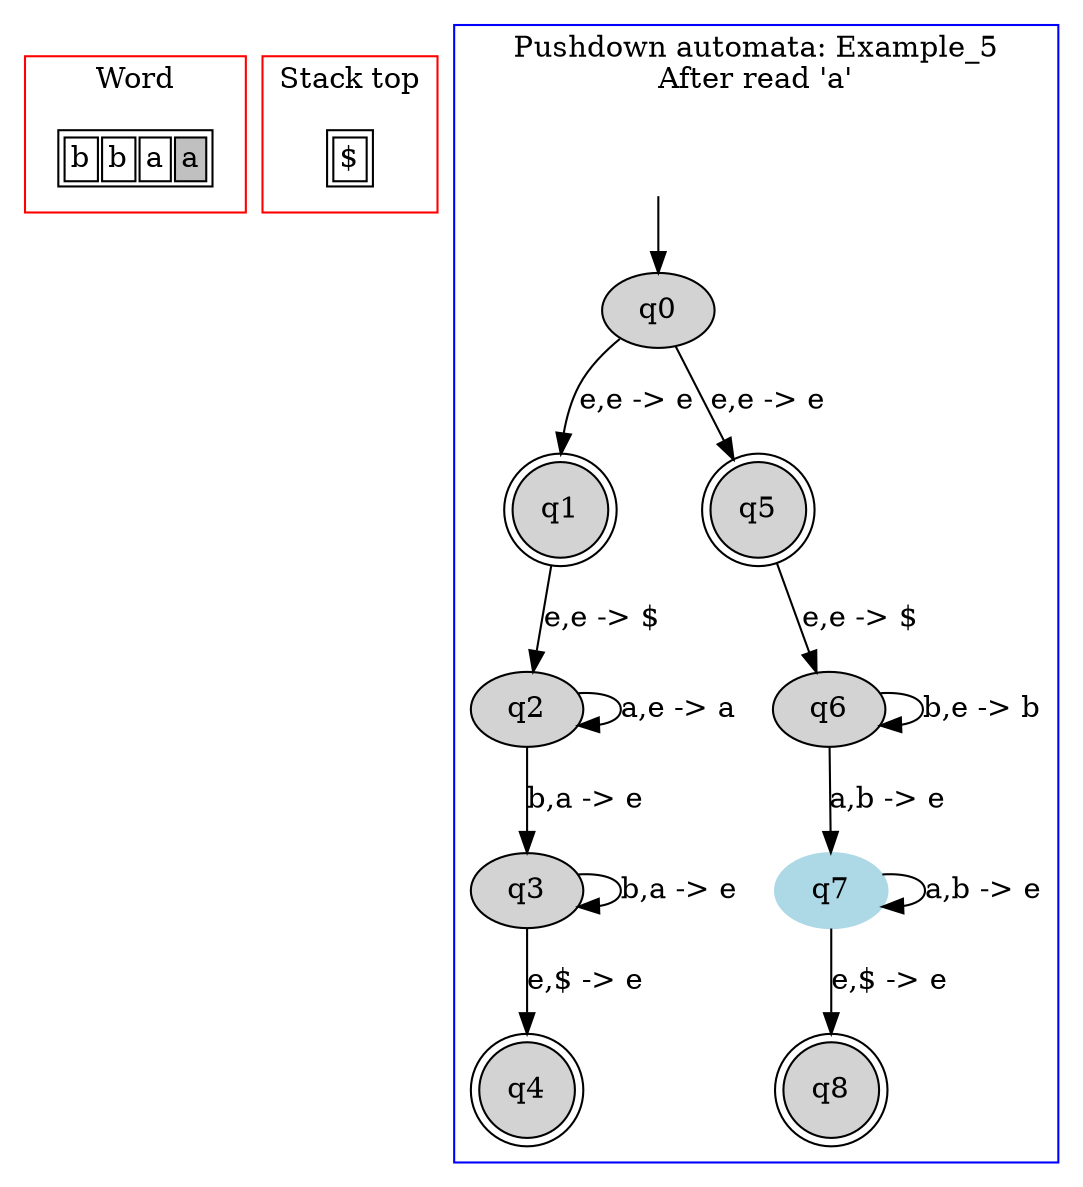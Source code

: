 digraph G {
	subgraph cluster_0 {
		node [shape=plaintext];

struct1 [label=<<TABLE>
<TR>
<TD><FONT>b</FONT></TD>
<TD><FONT>b</FONT></TD>
<TD><FONT>a</FONT></TD>
<TD BGCOLOR="gray"><FONT>a</FONT></TD>
</TR>
</TABLE>>];
label = "Word";
color=red;
}
	subgraph cluster_2 {
		node [shape=plaintext];

struct2 [label=<<TABLE>
<TR>
<TD>
$</TD>
</TR>
</TABLE>>];
label = "Stack top";
color=red;
}
	subgraph cluster_1 {
		node [style=filled];
		label = "Pushdown automata: Example_5
After read 'a'"
		color=blue;

		q0;
		q1 [shape="doublecircle"];
		q2;
		q3;
		q4 [shape="doublecircle"];
		q5 [shape="doublecircle"];
		q6;
		q7 [color="lightblue"];
		q8 [shape="doublecircle"];
		q0->q1[label="e,e -> e"];
		q0->q5[label="e,e -> e"];
		q1->q2[label="e,e -> $"];
		q2->q2[label="a,e -> a"];
		q2->q3[label="b,a -> e"];
		q3->q3[label="b,a -> e"];
		q3->q4[label="e,$ -> e"];
		q5->q6[label="e,e -> $"];
		q6->q6[label="b,e -> b"];
		q6->q7[label="a,b -> e"];
		q7->q7[label="a,b -> e"];
		q7->q8[label="e,$ -> e"];
x [color=white, label=""];		x->q0	}

}